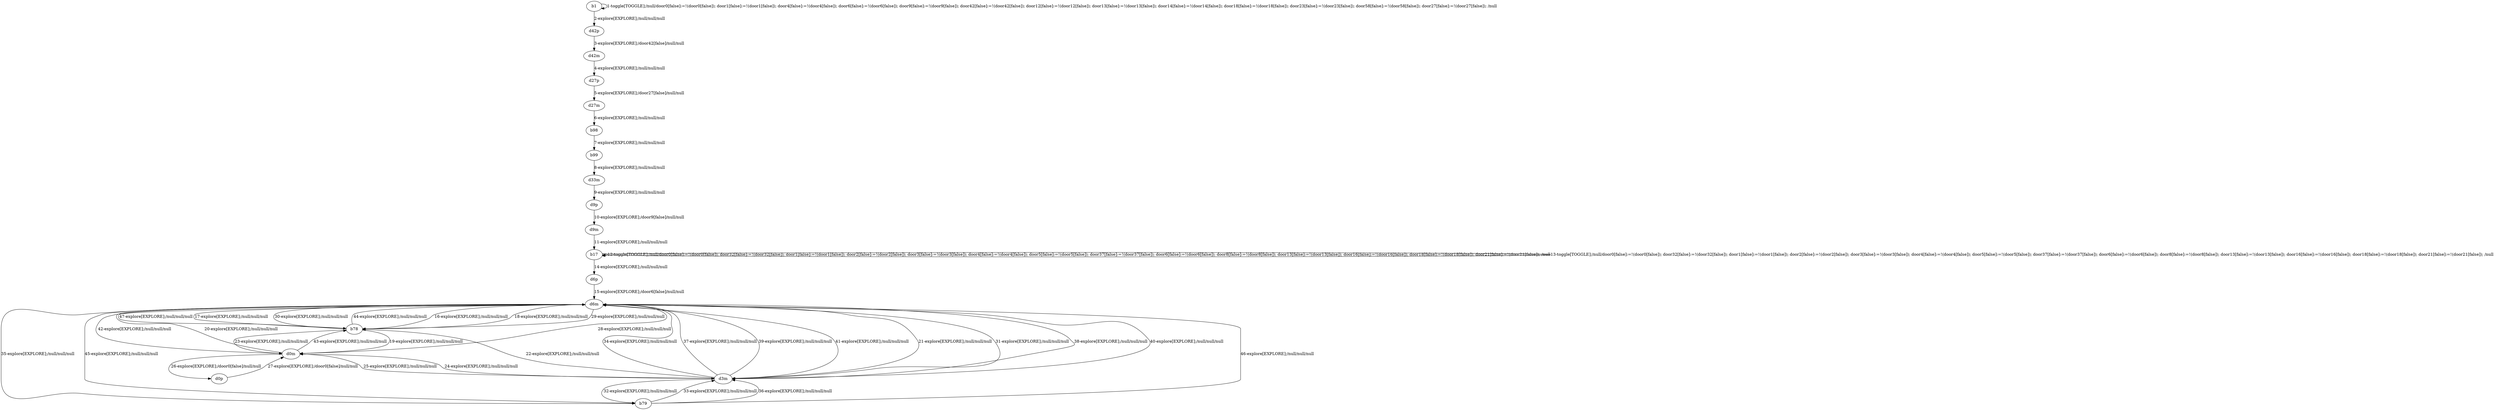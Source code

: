 # Total number of goals covered by this test: 1
# d3m --> b79

digraph g {
"b1" -> "b1" [label = "1-toggle[TOGGLE];/null/door0[false]:=!(door0[false]); door1[false]:=!(door1[false]); door4[false]:=!(door4[false]); door6[false]:=!(door6[false]); door9[false]:=!(door9[false]); door42[false]:=!(door42[false]); door12[false]:=!(door12[false]); door13[false]:=!(door13[false]); door14[false]:=!(door14[false]); door18[false]:=!(door18[false]); door23[false]:=!(door23[false]); door58[false]:=!(door58[false]); door27[false]:=!(door27[false]); /null"];
"b1" -> "d42p" [label = "2-explore[EXPLORE];/null/null/null"];
"d42p" -> "d42m" [label = "3-explore[EXPLORE];/door42[false]/null/null"];
"d42m" -> "d27p" [label = "4-explore[EXPLORE];/null/null/null"];
"d27p" -> "d27m" [label = "5-explore[EXPLORE];/door27[false]/null/null"];
"d27m" -> "b98" [label = "6-explore[EXPLORE];/null/null/null"];
"b98" -> "b99" [label = "7-explore[EXPLORE];/null/null/null"];
"b99" -> "d33m" [label = "8-explore[EXPLORE];/null/null/null"];
"d33m" -> "d9p" [label = "9-explore[EXPLORE];/null/null/null"];
"d9p" -> "d9m" [label = "10-explore[EXPLORE];/door9[false]/null/null"];
"d9m" -> "b17" [label = "11-explore[EXPLORE];/null/null/null"];
"b17" -> "b17" [label = "12-toggle[TOGGLE];/null/door0[false]:=!(door0[false]); door32[false]:=!(door32[false]); door1[false]:=!(door1[false]); door2[false]:=!(door2[false]); door3[false]:=!(door3[false]); door4[false]:=!(door4[false]); door5[false]:=!(door5[false]); door37[false]:=!(door37[false]); door6[false]:=!(door6[false]); door8[false]:=!(door8[false]); door13[false]:=!(door13[false]); door16[false]:=!(door16[false]); door18[false]:=!(door18[false]); door21[false]:=!(door21[false]); /null"];
"b17" -> "b17" [label = "13-toggle[TOGGLE];/null/door0[false]:=!(door0[false]); door32[false]:=!(door32[false]); door1[false]:=!(door1[false]); door2[false]:=!(door2[false]); door3[false]:=!(door3[false]); door4[false]:=!(door4[false]); door5[false]:=!(door5[false]); door37[false]:=!(door37[false]); door6[false]:=!(door6[false]); door8[false]:=!(door8[false]); door13[false]:=!(door13[false]); door16[false]:=!(door16[false]); door18[false]:=!(door18[false]); door21[false]:=!(door21[false]); /null"];
"b17" -> "d6p" [label = "14-explore[EXPLORE];/null/null/null"];
"d6p" -> "d6m" [label = "15-explore[EXPLORE];/door6[false]/null/null"];
"d6m" -> "b78" [label = "16-explore[EXPLORE];/null/null/null"];
"b78" -> "d6m" [label = "17-explore[EXPLORE];/null/null/null"];
"d6m" -> "b78" [label = "18-explore[EXPLORE];/null/null/null"];
"b78" -> "d0m" [label = "19-explore[EXPLORE];/null/null/null"];
"d0m" -> "d6m" [label = "20-explore[EXPLORE];/null/null/null"];
"d6m" -> "d3m" [label = "21-explore[EXPLORE];/null/null/null"];
"d3m" -> "b78" [label = "22-explore[EXPLORE];/null/null/null"];
"b78" -> "d0m" [label = "23-explore[EXPLORE];/null/null/null"];
"d0m" -> "d3m" [label = "24-explore[EXPLORE];/null/null/null"];
"d3m" -> "d0m" [label = "25-explore[EXPLORE];/null/null/null"];
"d0m" -> "d0p" [label = "26-explore[EXPLORE];/door0[false]/null/null"];
"d0p" -> "d0m" [label = "27-explore[EXPLORE];/door0[false]/null/null"];
"d0m" -> "d6m" [label = "28-explore[EXPLORE];/null/null/null"];
"d6m" -> "b78" [label = "29-explore[EXPLORE];/null/null/null"];
"b78" -> "d6m" [label = "30-explore[EXPLORE];/null/null/null"];
"d6m" -> "d3m" [label = "31-explore[EXPLORE];/null/null/null"];
"d3m" -> "b79" [label = "32-explore[EXPLORE];/null/null/null"];
"b79" -> "d3m" [label = "33-explore[EXPLORE];/null/null/null"];
"d3m" -> "d6m" [label = "34-explore[EXPLORE];/null/null/null"];
"d6m" -> "b79" [label = "35-explore[EXPLORE];/null/null/null"];
"b79" -> "d3m" [label = "36-explore[EXPLORE];/null/null/null"];
"d3m" -> "d6m" [label = "37-explore[EXPLORE];/null/null/null"];
"d6m" -> "d3m" [label = "38-explore[EXPLORE];/null/null/null"];
"d3m" -> "d6m" [label = "39-explore[EXPLORE];/null/null/null"];
"d6m" -> "d3m" [label = "40-explore[EXPLORE];/null/null/null"];
"d3m" -> "d6m" [label = "41-explore[EXPLORE];/null/null/null"];
"d6m" -> "d0m" [label = "42-explore[EXPLORE];/null/null/null"];
"d0m" -> "b78" [label = "43-explore[EXPLORE];/null/null/null"];
"b78" -> "d6m" [label = "44-explore[EXPLORE];/null/null/null"];
"d6m" -> "b79" [label = "45-explore[EXPLORE];/null/null/null"];
"b79" -> "d6m" [label = "46-explore[EXPLORE];/null/null/null"];
"d6m" -> "b78" [label = "47-explore[EXPLORE];/null/null/null"];
}